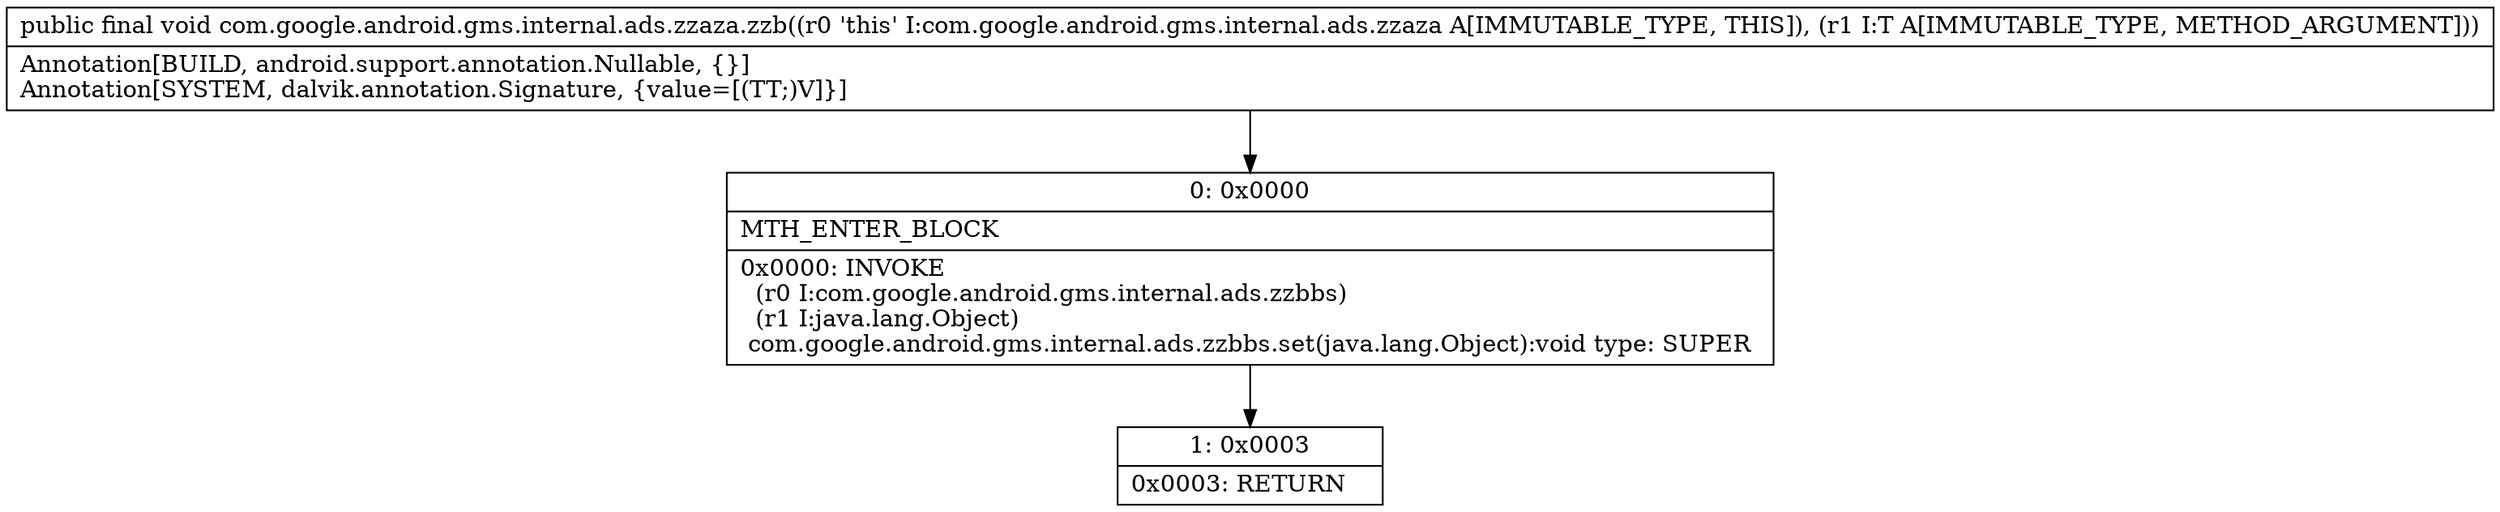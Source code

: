 digraph "CFG forcom.google.android.gms.internal.ads.zzaza.zzb(Ljava\/lang\/Object;)V" {
Node_0 [shape=record,label="{0\:\ 0x0000|MTH_ENTER_BLOCK\l|0x0000: INVOKE  \l  (r0 I:com.google.android.gms.internal.ads.zzbbs)\l  (r1 I:java.lang.Object)\l com.google.android.gms.internal.ads.zzbbs.set(java.lang.Object):void type: SUPER \l}"];
Node_1 [shape=record,label="{1\:\ 0x0003|0x0003: RETURN   \l}"];
MethodNode[shape=record,label="{public final void com.google.android.gms.internal.ads.zzaza.zzb((r0 'this' I:com.google.android.gms.internal.ads.zzaza A[IMMUTABLE_TYPE, THIS]), (r1 I:T A[IMMUTABLE_TYPE, METHOD_ARGUMENT]))  | Annotation[BUILD, android.support.annotation.Nullable, \{\}]\lAnnotation[SYSTEM, dalvik.annotation.Signature, \{value=[(TT;)V]\}]\l}"];
MethodNode -> Node_0;
Node_0 -> Node_1;
}

